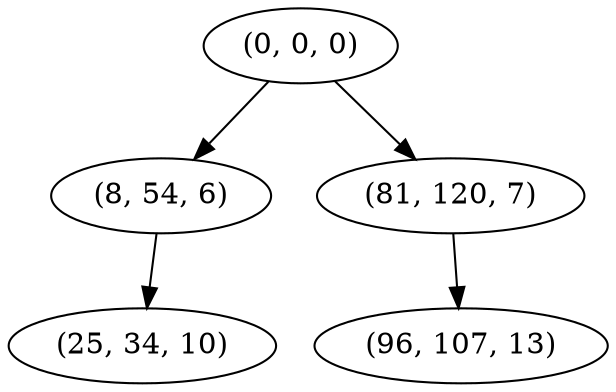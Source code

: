 digraph tree {
    "(0, 0, 0)";
    "(8, 54, 6)";
    "(25, 34, 10)";
    "(81, 120, 7)";
    "(96, 107, 13)";
    "(0, 0, 0)" -> "(8, 54, 6)";
    "(0, 0, 0)" -> "(81, 120, 7)";
    "(8, 54, 6)" -> "(25, 34, 10)";
    "(81, 120, 7)" -> "(96, 107, 13)";
}
